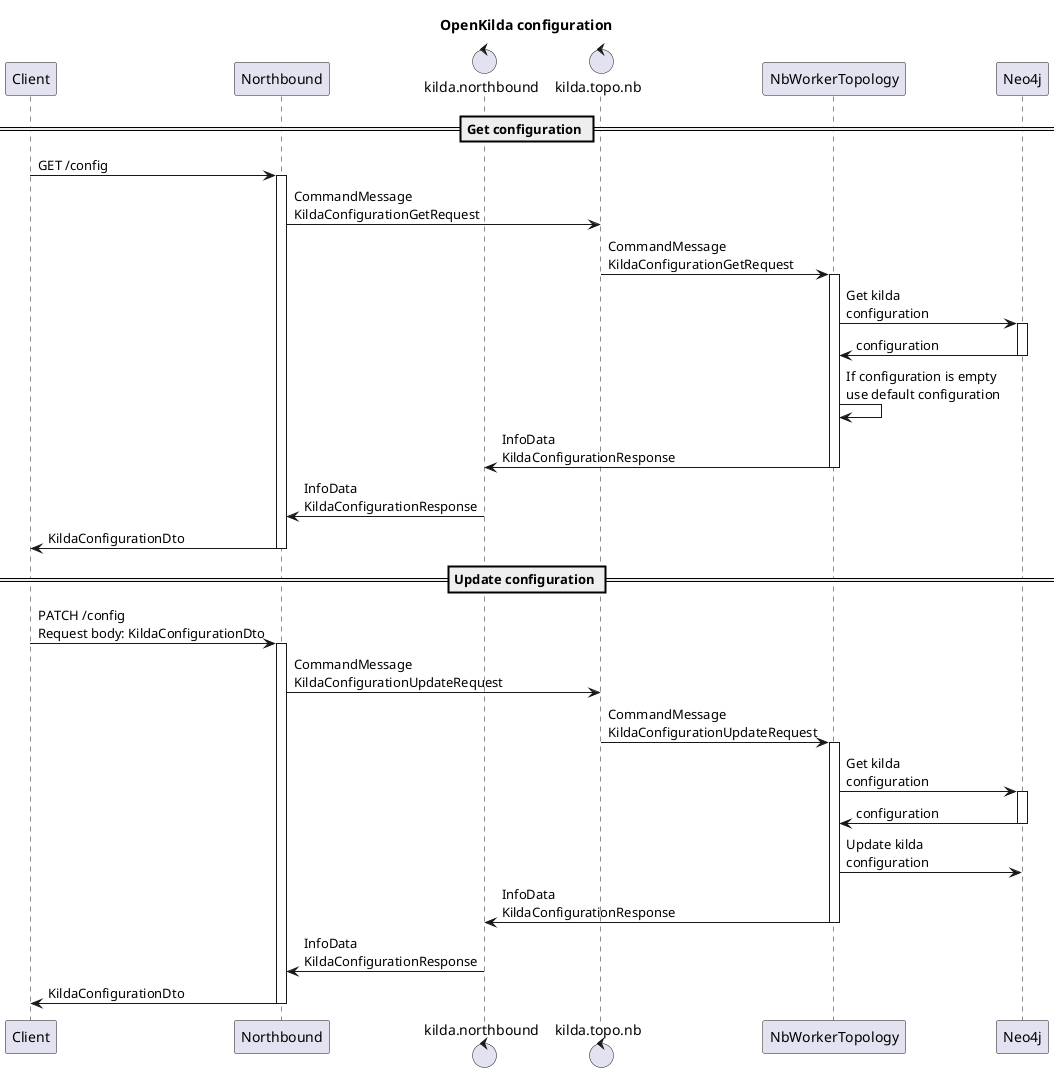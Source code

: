 @startuml

title OpenKilda configuration

participant Client
participant Northbound
control kilda.northbound
control kilda.topo.nb
participant NbWorkerTopology
participant Neo4j

== Get configuration ==

Client -> Northbound : GET /config

activate Northbound
Northbound -> kilda.topo.nb : CommandMessage\nKildaConfigurationGetRequest
kilda.topo.nb -> NbWorkerTopology : CommandMessage\nKildaConfigurationGetRequest
activate NbWorkerTopology

NbWorkerTopology -> Neo4j : Get kilda\nconfiguration
activate Neo4j
Neo4j -> NbWorkerTopology : configuration
deactivate Neo4j

NbWorkerTopology -> NbWorkerTopology : If configuration is empty\nuse default configuration

NbWorkerTopology -> kilda.northbound : InfoData\nKildaConfigurationResponse
deactivate NbWorkerTopology
kilda.northbound -> Northbound : InfoData\nKildaConfigurationResponse
Northbound -> Client : KildaConfigurationDto
deactivate Northbound

== Update configuration ==

Client -> Northbound : PATCH /config\nRequest body: KildaConfigurationDto

activate Northbound
Northbound -> kilda.topo.nb : CommandMessage\nKildaConfigurationUpdateRequest
kilda.topo.nb -> NbWorkerTopology : CommandMessage\nKildaConfigurationUpdateRequest
activate NbWorkerTopology

NbWorkerTopology -> Neo4j : Get kilda\nconfiguration
activate Neo4j
Neo4j -> NbWorkerTopology : configuration
deactivate Neo4j

NbWorkerTopology -> Neo4j : Update kilda\nconfiguration

NbWorkerTopology -> kilda.northbound : InfoData\nKildaConfigurationResponse
deactivate NbWorkerTopology
kilda.northbound -> Northbound : InfoData\nKildaConfigurationResponse
Northbound -> Client : KildaConfigurationDto
deactivate Northbound

@enduml